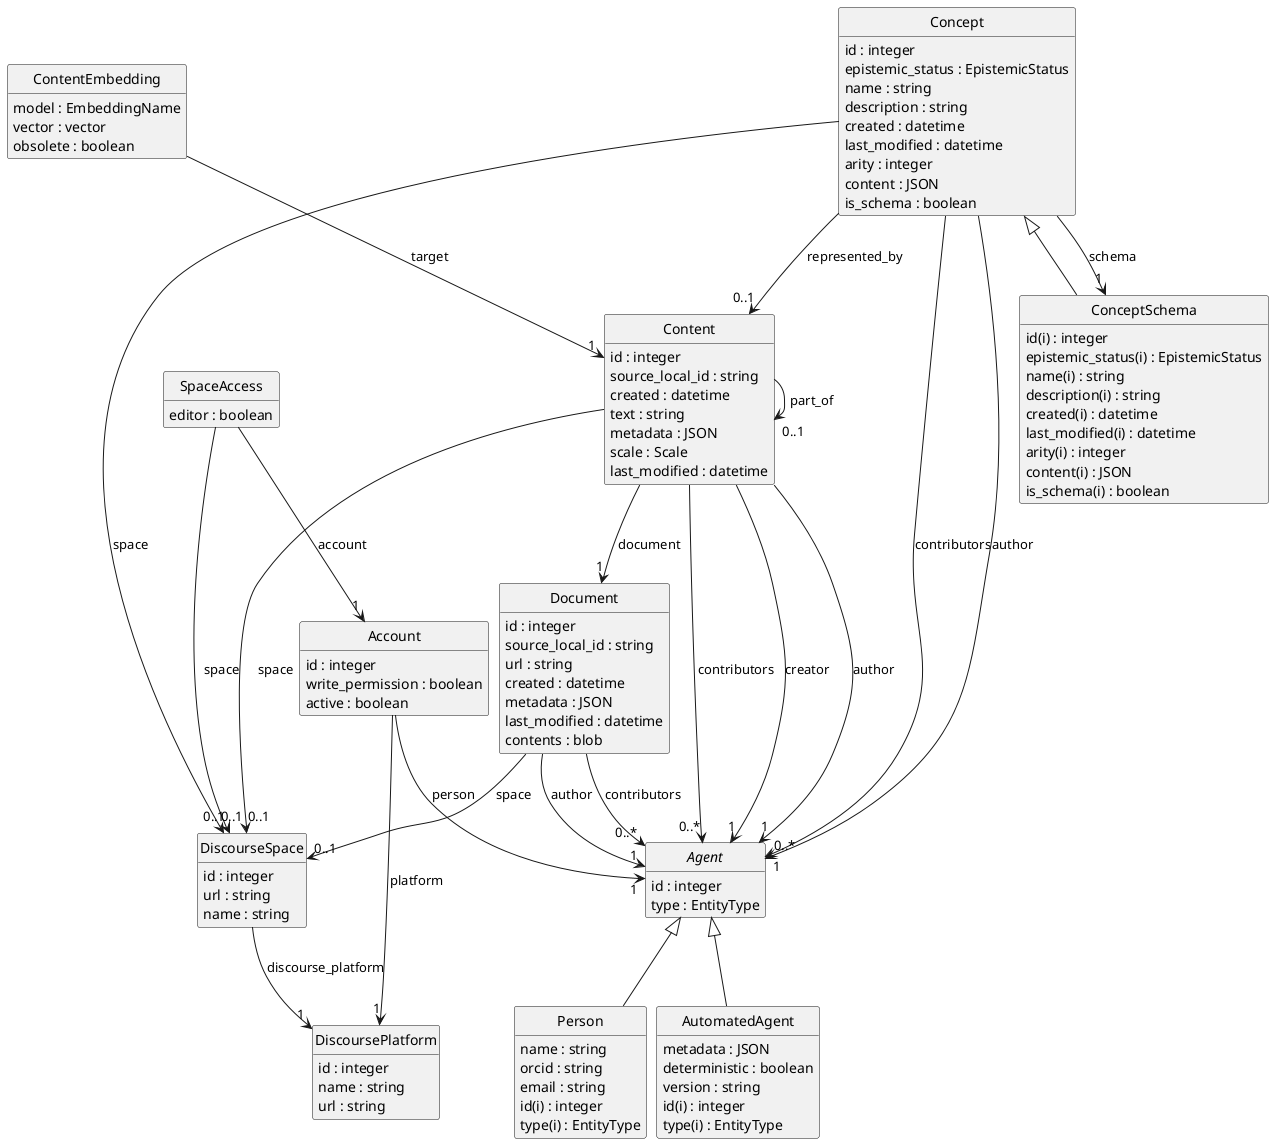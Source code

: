 @startuml
skinparam nodesep 10
hide circle
hide empty members
class "SpaceAccess" [[{An access control entry for a space}]] {
    {field} editor : boolean  
}
class "Account" [[{A user account on a discourse platform}]] {
    {field} id : integer  
    {field} write_permission : boolean  
    {field} active : boolean  
}
class "DiscourseSpace" [[{A space on a discourse platform representing a community engaged in a conversation}]] {
    {field} id : integer  
    {field} url : string  
    {field} name : string  
}
"SpaceAccess" --> "1" "Account" : "account"
"SpaceAccess" --> "0..1" "DiscourseSpace" : "space"
class "Document" [[{None}]] {
    {field} id : integer  
    {field} source_local_id : string  
    {field} url : string  
    {field} created : datetime  
    {field} metadata : JSON  
    {field} last_modified : datetime  
    {field} contents : blob  
}
abstract "Agent" [[{An agent that acts in the system}]] {
    {field} id : integer  
    {field} type : EntityType  
}
class "Content" [[{A unit of content}]] {
    {field} id : integer  
    {field} source_local_id : string  
    {field} created : datetime  
    {field} text : string  
    {field} metadata : JSON  
    {field} scale : Scale  
    {field} last_modified : datetime  
}
"Document" --> "0..*" "Agent" : "contributors"
"Document" --> "1" "Agent" : "author"
"Document" --> "0..1" "DiscourseSpace" : "space"
"Content" --> "1" "Document" : "document"
class "DiscoursePlatform" [[{A data platform where discourse happens}]] {
    {field} id : integer  
    {field} name : string  
    {field} url : string  
}
class "Concept" [[{An abstract concept, claim or relation}]] {
    {field} id : integer  
    {field} epistemic_status : EpistemicStatus  
    {field} name : string  
    {field} description : string  
    {field} created : datetime  
    {field} last_modified : datetime  
    {field} arity : integer  
    {field} content : JSON  
    {field} is_schema : boolean  
}
"DiscourseSpace" --> "1" "DiscoursePlatform" : "discourse_platform"
"Content" --> "0..1" "DiscourseSpace" : "space"
"Concept" --> "0..1" "DiscourseSpace" : "space"
"Account" --> "1" "DiscoursePlatform" : "platform"
class "ContentEmbedding" [[{None}]] {
    {field} model : EmbeddingName  
    {field} vector : vector  
    {field} obsolete : boolean  
}
"ContentEmbedding" --> "1" "Content" : "target"
"Content" --> "0..1" "Content" : "part_of"
"Content" --> "0..*" "Agent" : "contributors"
"Content" --> "1" "Agent" : "creator"
"Content" --> "1" "Agent" : "author"
"Concept" --> "0..1" "Content" : "represented_by"
class "ConceptSchema" [[{None}]] {
    {field} id(i) : integer  
    {field} epistemic_status(i) : EpistemicStatus  
    {field} name(i) : string  
    {field} description(i) : string  
    {field} created(i) : datetime  
    {field} last_modified(i) : datetime  
    {field} arity(i) : integer  
    {field} content(i) : JSON  
    {field} is_schema(i) : boolean  
}
"Concept" --> "1" "ConceptSchema" : "schema"
"Concept" --> "0..*" "Agent" : "contributors"
"Concept" --> "1" "Agent" : "author"
"Concept" ^-- "ConceptSchema"
class "Person" [[{A person using the system}]] {
    {field} name : string  
    {field} orcid : string  
    {field} email : string  
    {field} id(i) : integer  
    {field} type(i) : EntityType  
}
class "AutomatedAgent" [[{An automated agent}]] {
    {field} metadata : JSON  
    {field} deterministic : boolean  
    {field} version : string  
    {field} id(i) : integer  
    {field} type(i) : EntityType  
}
"Account" --> "1" "Agent" : "person"
"Agent" ^-- "Person"
"Agent" ^-- "AutomatedAgent"
@enduml
